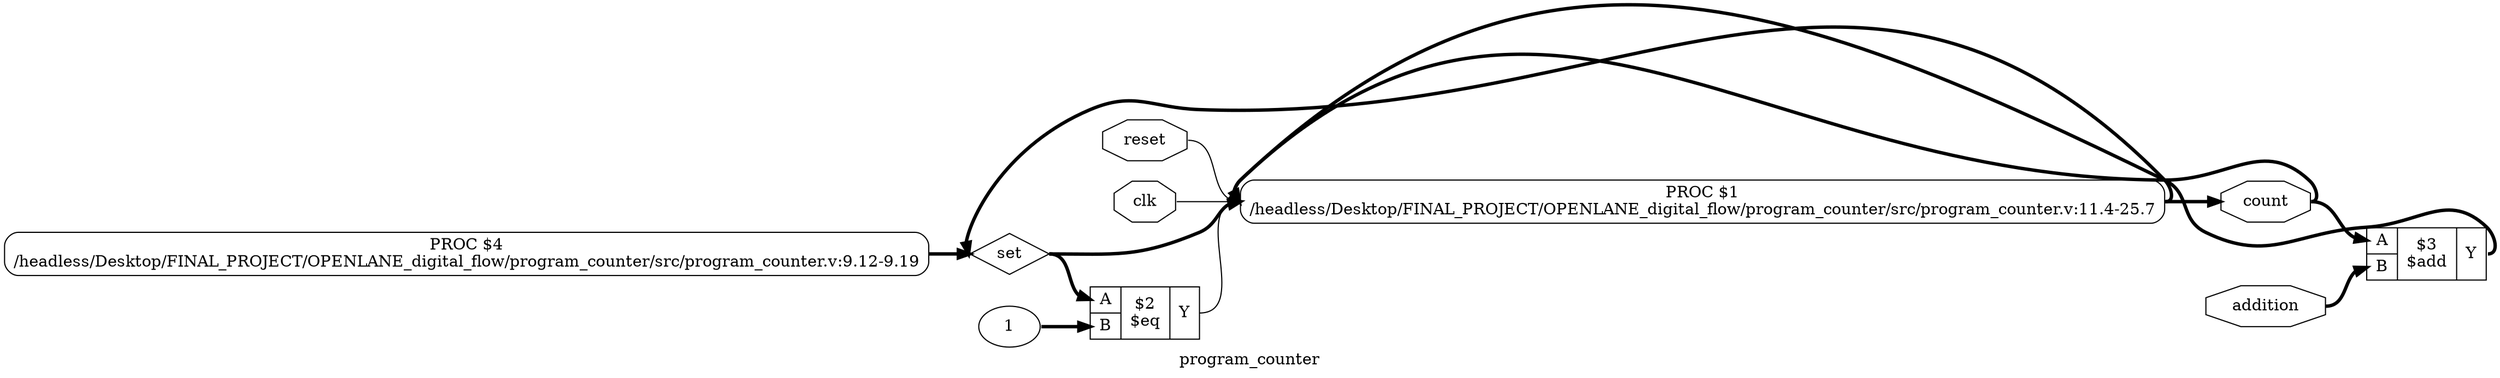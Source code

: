 digraph "program_counter" {
label="program_counter";
rankdir="LR";
remincross=true;
n6 [ shape=diamond, label="set", color="black", fontcolor="black" ];
n7 [ shape=octagon, label="count", color="black", fontcolor="black" ];
n8 [ shape=octagon, label="addition", color="black", fontcolor="black" ];
n9 [ shape=octagon, label="reset", color="black", fontcolor="black" ];
n10 [ shape=octagon, label="clk", color="black", fontcolor="black" ];
c14 [ shape=record, label="{{<p11> A|<p12> B}|$3\n$add|{<p13> Y}}" ];
v0 [ label="1" ];
c15 [ shape=record, label="{{<p11> A|<p12> B}|$2\n$eq|{<p13> Y}}" ];
p1 [shape=box, style=rounded, label="PROC $4\n/headless/Desktop/FINAL_PROJECT/OPENLANE_digital_flow/program_counter/src/program_counter.v:9.12-9.19"];
p2 [shape=box, style=rounded, label="PROC $1\n/headless/Desktop/FINAL_PROJECT/OPENLANE_digital_flow/program_counter/src/program_counter.v:11.4-25.7"];
n10:e -> p2:w [color="black", label=""];
c14:p13:e -> p2:w [color="black", style="setlinewidth(3)", label=""];
c15:p13:e -> p2:w [color="black", label=""];
p1:e -> n6:w [color="black", style="setlinewidth(3)", label=""];
p2:e -> n6:w [color="black", style="setlinewidth(3)", label=""];
n6:e -> c15:p11:w [color="black", style="setlinewidth(3)", label=""];
n6:e -> p2:w [color="black", style="setlinewidth(3)", label=""];
p2:e -> n7:w [color="black", style="setlinewidth(3)", label=""];
n7:e -> c14:p11:w [color="black", style="setlinewidth(3)", label=""];
n7:e -> p2:w [color="black", style="setlinewidth(3)", label=""];
n8:e -> c14:p12:w [color="black", style="setlinewidth(3)", label=""];
n9:e -> p2:w [color="black", label=""];
v0:e -> c15:p12:w [color="black", style="setlinewidth(3)", label=""];
}
